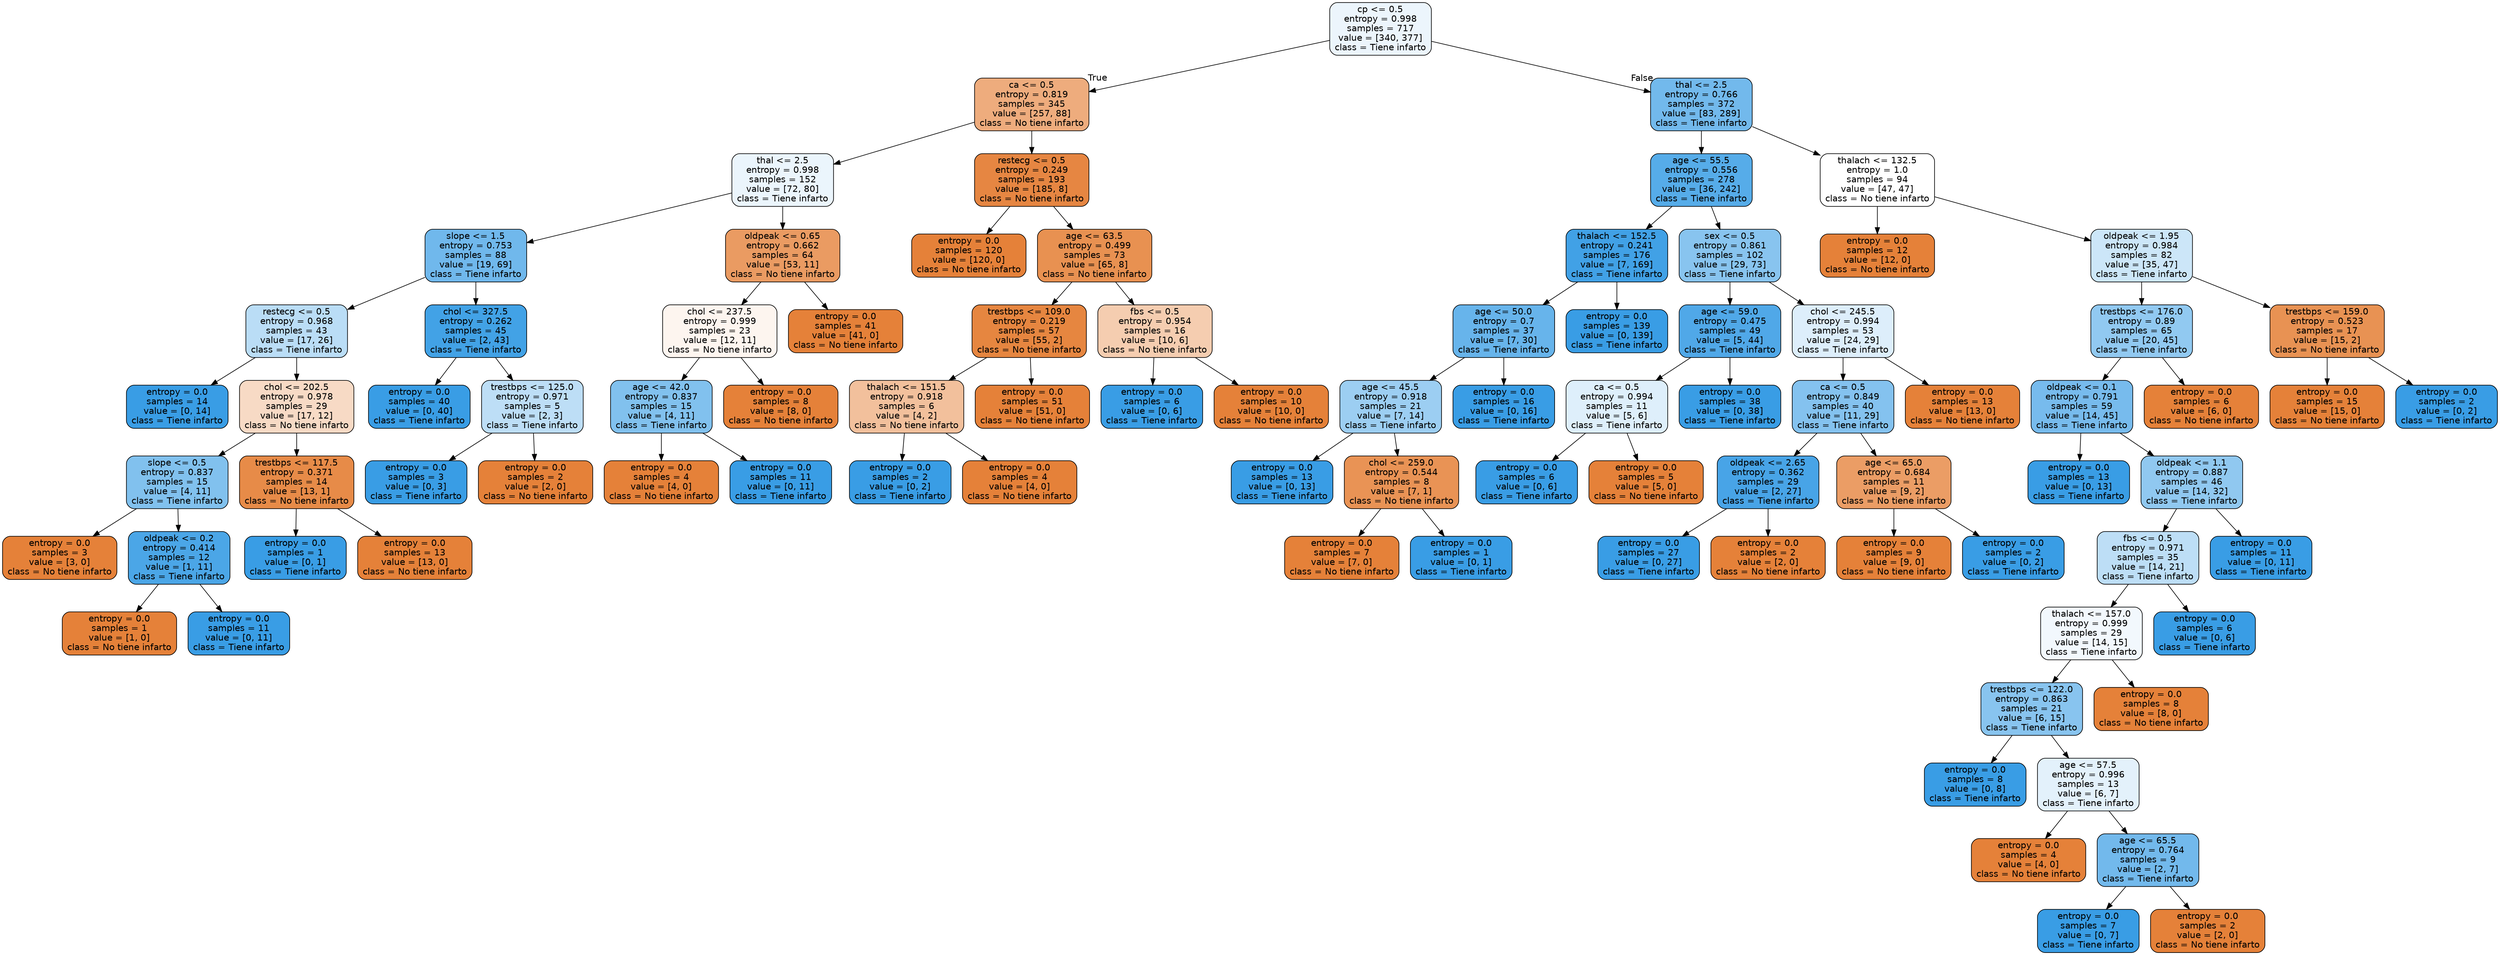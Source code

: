 digraph Tree {
node [shape=box, style="filled, rounded", color="black", fontname="helvetica"] ;
edge [fontname="helvetica"] ;
0 [label="cp <= 0.5\nentropy = 0.998\nsamples = 717\nvalue = [340, 377]\nclass = Tiene infarto", fillcolor="#ecf5fc"] ;
1 [label="ca <= 0.5\nentropy = 0.819\nsamples = 345\nvalue = [257, 88]\nclass = No tiene infarto", fillcolor="#eeac7d"] ;
0 -> 1 [labeldistance=2.5, labelangle=45, headlabel="True"] ;
2 [label="thal <= 2.5\nentropy = 0.998\nsamples = 152\nvalue = [72, 80]\nclass = Tiene infarto", fillcolor="#ebf5fc"] ;
1 -> 2 ;
3 [label="slope <= 1.5\nentropy = 0.753\nsamples = 88\nvalue = [19, 69]\nclass = Tiene infarto", fillcolor="#70b8ec"] ;
2 -> 3 ;
4 [label="restecg <= 0.5\nentropy = 0.968\nsamples = 43\nvalue = [17, 26]\nclass = Tiene infarto", fillcolor="#baddf6"] ;
3 -> 4 ;
5 [label="entropy = 0.0\nsamples = 14\nvalue = [0, 14]\nclass = Tiene infarto", fillcolor="#399de5"] ;
4 -> 5 ;
6 [label="chol <= 202.5\nentropy = 0.978\nsamples = 29\nvalue = [17, 12]\nclass = No tiene infarto", fillcolor="#f7dac5"] ;
4 -> 6 ;
7 [label="slope <= 0.5\nentropy = 0.837\nsamples = 15\nvalue = [4, 11]\nclass = Tiene infarto", fillcolor="#81c1ee"] ;
6 -> 7 ;
8 [label="entropy = 0.0\nsamples = 3\nvalue = [3, 0]\nclass = No tiene infarto", fillcolor="#e58139"] ;
7 -> 8 ;
9 [label="oldpeak <= 0.2\nentropy = 0.414\nsamples = 12\nvalue = [1, 11]\nclass = Tiene infarto", fillcolor="#4ba6e7"] ;
7 -> 9 ;
10 [label="entropy = 0.0\nsamples = 1\nvalue = [1, 0]\nclass = No tiene infarto", fillcolor="#e58139"] ;
9 -> 10 ;
11 [label="entropy = 0.0\nsamples = 11\nvalue = [0, 11]\nclass = Tiene infarto", fillcolor="#399de5"] ;
9 -> 11 ;
12 [label="trestbps <= 117.5\nentropy = 0.371\nsamples = 14\nvalue = [13, 1]\nclass = No tiene infarto", fillcolor="#e78b48"] ;
6 -> 12 ;
13 [label="entropy = 0.0\nsamples = 1\nvalue = [0, 1]\nclass = Tiene infarto", fillcolor="#399de5"] ;
12 -> 13 ;
14 [label="entropy = 0.0\nsamples = 13\nvalue = [13, 0]\nclass = No tiene infarto", fillcolor="#e58139"] ;
12 -> 14 ;
15 [label="chol <= 327.5\nentropy = 0.262\nsamples = 45\nvalue = [2, 43]\nclass = Tiene infarto", fillcolor="#42a2e6"] ;
3 -> 15 ;
16 [label="entropy = 0.0\nsamples = 40\nvalue = [0, 40]\nclass = Tiene infarto", fillcolor="#399de5"] ;
15 -> 16 ;
17 [label="trestbps <= 125.0\nentropy = 0.971\nsamples = 5\nvalue = [2, 3]\nclass = Tiene infarto", fillcolor="#bddef6"] ;
15 -> 17 ;
18 [label="entropy = 0.0\nsamples = 3\nvalue = [0, 3]\nclass = Tiene infarto", fillcolor="#399de5"] ;
17 -> 18 ;
19 [label="entropy = 0.0\nsamples = 2\nvalue = [2, 0]\nclass = No tiene infarto", fillcolor="#e58139"] ;
17 -> 19 ;
20 [label="oldpeak <= 0.65\nentropy = 0.662\nsamples = 64\nvalue = [53, 11]\nclass = No tiene infarto", fillcolor="#ea9b62"] ;
2 -> 20 ;
21 [label="chol <= 237.5\nentropy = 0.999\nsamples = 23\nvalue = [12, 11]\nclass = No tiene infarto", fillcolor="#fdf5ef"] ;
20 -> 21 ;
22 [label="age <= 42.0\nentropy = 0.837\nsamples = 15\nvalue = [4, 11]\nclass = Tiene infarto", fillcolor="#81c1ee"] ;
21 -> 22 ;
23 [label="entropy = 0.0\nsamples = 4\nvalue = [4, 0]\nclass = No tiene infarto", fillcolor="#e58139"] ;
22 -> 23 ;
24 [label="entropy = 0.0\nsamples = 11\nvalue = [0, 11]\nclass = Tiene infarto", fillcolor="#399de5"] ;
22 -> 24 ;
25 [label="entropy = 0.0\nsamples = 8\nvalue = [8, 0]\nclass = No tiene infarto", fillcolor="#e58139"] ;
21 -> 25 ;
26 [label="entropy = 0.0\nsamples = 41\nvalue = [41, 0]\nclass = No tiene infarto", fillcolor="#e58139"] ;
20 -> 26 ;
27 [label="restecg <= 0.5\nentropy = 0.249\nsamples = 193\nvalue = [185, 8]\nclass = No tiene infarto", fillcolor="#e68642"] ;
1 -> 27 ;
28 [label="entropy = 0.0\nsamples = 120\nvalue = [120, 0]\nclass = No tiene infarto", fillcolor="#e58139"] ;
27 -> 28 ;
29 [label="age <= 63.5\nentropy = 0.499\nsamples = 73\nvalue = [65, 8]\nclass = No tiene infarto", fillcolor="#e89151"] ;
27 -> 29 ;
30 [label="trestbps <= 109.0\nentropy = 0.219\nsamples = 57\nvalue = [55, 2]\nclass = No tiene infarto", fillcolor="#e68640"] ;
29 -> 30 ;
31 [label="thalach <= 151.5\nentropy = 0.918\nsamples = 6\nvalue = [4, 2]\nclass = No tiene infarto", fillcolor="#f2c09c"] ;
30 -> 31 ;
32 [label="entropy = 0.0\nsamples = 2\nvalue = [0, 2]\nclass = Tiene infarto", fillcolor="#399de5"] ;
31 -> 32 ;
33 [label="entropy = 0.0\nsamples = 4\nvalue = [4, 0]\nclass = No tiene infarto", fillcolor="#e58139"] ;
31 -> 33 ;
34 [label="entropy = 0.0\nsamples = 51\nvalue = [51, 0]\nclass = No tiene infarto", fillcolor="#e58139"] ;
30 -> 34 ;
35 [label="fbs <= 0.5\nentropy = 0.954\nsamples = 16\nvalue = [10, 6]\nclass = No tiene infarto", fillcolor="#f5cdb0"] ;
29 -> 35 ;
36 [label="entropy = 0.0\nsamples = 6\nvalue = [0, 6]\nclass = Tiene infarto", fillcolor="#399de5"] ;
35 -> 36 ;
37 [label="entropy = 0.0\nsamples = 10\nvalue = [10, 0]\nclass = No tiene infarto", fillcolor="#e58139"] ;
35 -> 37 ;
38 [label="thal <= 2.5\nentropy = 0.766\nsamples = 372\nvalue = [83, 289]\nclass = Tiene infarto", fillcolor="#72b9ec"] ;
0 -> 38 [labeldistance=2.5, labelangle=-45, headlabel="False"] ;
39 [label="age <= 55.5\nentropy = 0.556\nsamples = 278\nvalue = [36, 242]\nclass = Tiene infarto", fillcolor="#56ace9"] ;
38 -> 39 ;
40 [label="thalach <= 152.5\nentropy = 0.241\nsamples = 176\nvalue = [7, 169]\nclass = Tiene infarto", fillcolor="#41a1e6"] ;
39 -> 40 ;
41 [label="age <= 50.0\nentropy = 0.7\nsamples = 37\nvalue = [7, 30]\nclass = Tiene infarto", fillcolor="#67b4eb"] ;
40 -> 41 ;
42 [label="age <= 45.5\nentropy = 0.918\nsamples = 21\nvalue = [7, 14]\nclass = Tiene infarto", fillcolor="#9ccef2"] ;
41 -> 42 ;
43 [label="entropy = 0.0\nsamples = 13\nvalue = [0, 13]\nclass = Tiene infarto", fillcolor="#399de5"] ;
42 -> 43 ;
44 [label="chol <= 259.0\nentropy = 0.544\nsamples = 8\nvalue = [7, 1]\nclass = No tiene infarto", fillcolor="#e99355"] ;
42 -> 44 ;
45 [label="entropy = 0.0\nsamples = 7\nvalue = [7, 0]\nclass = No tiene infarto", fillcolor="#e58139"] ;
44 -> 45 ;
46 [label="entropy = 0.0\nsamples = 1\nvalue = [0, 1]\nclass = Tiene infarto", fillcolor="#399de5"] ;
44 -> 46 ;
47 [label="entropy = 0.0\nsamples = 16\nvalue = [0, 16]\nclass = Tiene infarto", fillcolor="#399de5"] ;
41 -> 47 ;
48 [label="entropy = 0.0\nsamples = 139\nvalue = [0, 139]\nclass = Tiene infarto", fillcolor="#399de5"] ;
40 -> 48 ;
49 [label="sex <= 0.5\nentropy = 0.861\nsamples = 102\nvalue = [29, 73]\nclass = Tiene infarto", fillcolor="#88c4ef"] ;
39 -> 49 ;
50 [label="age <= 59.0\nentropy = 0.475\nsamples = 49\nvalue = [5, 44]\nclass = Tiene infarto", fillcolor="#50a8e8"] ;
49 -> 50 ;
51 [label="ca <= 0.5\nentropy = 0.994\nsamples = 11\nvalue = [5, 6]\nclass = Tiene infarto", fillcolor="#deeffb"] ;
50 -> 51 ;
52 [label="entropy = 0.0\nsamples = 6\nvalue = [0, 6]\nclass = Tiene infarto", fillcolor="#399de5"] ;
51 -> 52 ;
53 [label="entropy = 0.0\nsamples = 5\nvalue = [5, 0]\nclass = No tiene infarto", fillcolor="#e58139"] ;
51 -> 53 ;
54 [label="entropy = 0.0\nsamples = 38\nvalue = [0, 38]\nclass = Tiene infarto", fillcolor="#399de5"] ;
50 -> 54 ;
55 [label="chol <= 245.5\nentropy = 0.994\nsamples = 53\nvalue = [24, 29]\nclass = Tiene infarto", fillcolor="#ddeefb"] ;
49 -> 55 ;
56 [label="ca <= 0.5\nentropy = 0.849\nsamples = 40\nvalue = [11, 29]\nclass = Tiene infarto", fillcolor="#84c2ef"] ;
55 -> 56 ;
57 [label="oldpeak <= 2.65\nentropy = 0.362\nsamples = 29\nvalue = [2, 27]\nclass = Tiene infarto", fillcolor="#48a4e7"] ;
56 -> 57 ;
58 [label="entropy = 0.0\nsamples = 27\nvalue = [0, 27]\nclass = Tiene infarto", fillcolor="#399de5"] ;
57 -> 58 ;
59 [label="entropy = 0.0\nsamples = 2\nvalue = [2, 0]\nclass = No tiene infarto", fillcolor="#e58139"] ;
57 -> 59 ;
60 [label="age <= 65.0\nentropy = 0.684\nsamples = 11\nvalue = [9, 2]\nclass = No tiene infarto", fillcolor="#eb9d65"] ;
56 -> 60 ;
61 [label="entropy = 0.0\nsamples = 9\nvalue = [9, 0]\nclass = No tiene infarto", fillcolor="#e58139"] ;
60 -> 61 ;
62 [label="entropy = 0.0\nsamples = 2\nvalue = [0, 2]\nclass = Tiene infarto", fillcolor="#399de5"] ;
60 -> 62 ;
63 [label="entropy = 0.0\nsamples = 13\nvalue = [13, 0]\nclass = No tiene infarto", fillcolor="#e58139"] ;
55 -> 63 ;
64 [label="thalach <= 132.5\nentropy = 1.0\nsamples = 94\nvalue = [47, 47]\nclass = No tiene infarto", fillcolor="#ffffff"] ;
38 -> 64 ;
65 [label="entropy = 0.0\nsamples = 12\nvalue = [12, 0]\nclass = No tiene infarto", fillcolor="#e58139"] ;
64 -> 65 ;
66 [label="oldpeak <= 1.95\nentropy = 0.984\nsamples = 82\nvalue = [35, 47]\nclass = Tiene infarto", fillcolor="#cce6f8"] ;
64 -> 66 ;
67 [label="trestbps <= 176.0\nentropy = 0.89\nsamples = 65\nvalue = [20, 45]\nclass = Tiene infarto", fillcolor="#91c9f1"] ;
66 -> 67 ;
68 [label="oldpeak <= 0.1\nentropy = 0.791\nsamples = 59\nvalue = [14, 45]\nclass = Tiene infarto", fillcolor="#77bbed"] ;
67 -> 68 ;
69 [label="entropy = 0.0\nsamples = 13\nvalue = [0, 13]\nclass = Tiene infarto", fillcolor="#399de5"] ;
68 -> 69 ;
70 [label="oldpeak <= 1.1\nentropy = 0.887\nsamples = 46\nvalue = [14, 32]\nclass = Tiene infarto", fillcolor="#90c8f0"] ;
68 -> 70 ;
71 [label="fbs <= 0.5\nentropy = 0.971\nsamples = 35\nvalue = [14, 21]\nclass = Tiene infarto", fillcolor="#bddef6"] ;
70 -> 71 ;
72 [label="thalach <= 157.0\nentropy = 0.999\nsamples = 29\nvalue = [14, 15]\nclass = Tiene infarto", fillcolor="#f2f8fd"] ;
71 -> 72 ;
73 [label="trestbps <= 122.0\nentropy = 0.863\nsamples = 21\nvalue = [6, 15]\nclass = Tiene infarto", fillcolor="#88c4ef"] ;
72 -> 73 ;
74 [label="entropy = 0.0\nsamples = 8\nvalue = [0, 8]\nclass = Tiene infarto", fillcolor="#399de5"] ;
73 -> 74 ;
75 [label="age <= 57.5\nentropy = 0.996\nsamples = 13\nvalue = [6, 7]\nclass = Tiene infarto", fillcolor="#e3f1fb"] ;
73 -> 75 ;
76 [label="entropy = 0.0\nsamples = 4\nvalue = [4, 0]\nclass = No tiene infarto", fillcolor="#e58139"] ;
75 -> 76 ;
77 [label="age <= 65.5\nentropy = 0.764\nsamples = 9\nvalue = [2, 7]\nclass = Tiene infarto", fillcolor="#72b9ec"] ;
75 -> 77 ;
78 [label="entropy = 0.0\nsamples = 7\nvalue = [0, 7]\nclass = Tiene infarto", fillcolor="#399de5"] ;
77 -> 78 ;
79 [label="entropy = 0.0\nsamples = 2\nvalue = [2, 0]\nclass = No tiene infarto", fillcolor="#e58139"] ;
77 -> 79 ;
80 [label="entropy = 0.0\nsamples = 8\nvalue = [8, 0]\nclass = No tiene infarto", fillcolor="#e58139"] ;
72 -> 80 ;
81 [label="entropy = 0.0\nsamples = 6\nvalue = [0, 6]\nclass = Tiene infarto", fillcolor="#399de5"] ;
71 -> 81 ;
82 [label="entropy = 0.0\nsamples = 11\nvalue = [0, 11]\nclass = Tiene infarto", fillcolor="#399de5"] ;
70 -> 82 ;
83 [label="entropy = 0.0\nsamples = 6\nvalue = [6, 0]\nclass = No tiene infarto", fillcolor="#e58139"] ;
67 -> 83 ;
84 [label="trestbps <= 159.0\nentropy = 0.523\nsamples = 17\nvalue = [15, 2]\nclass = No tiene infarto", fillcolor="#e89253"] ;
66 -> 84 ;
85 [label="entropy = 0.0\nsamples = 15\nvalue = [15, 0]\nclass = No tiene infarto", fillcolor="#e58139"] ;
84 -> 85 ;
86 [label="entropy = 0.0\nsamples = 2\nvalue = [0, 2]\nclass = Tiene infarto", fillcolor="#399de5"] ;
84 -> 86 ;
}